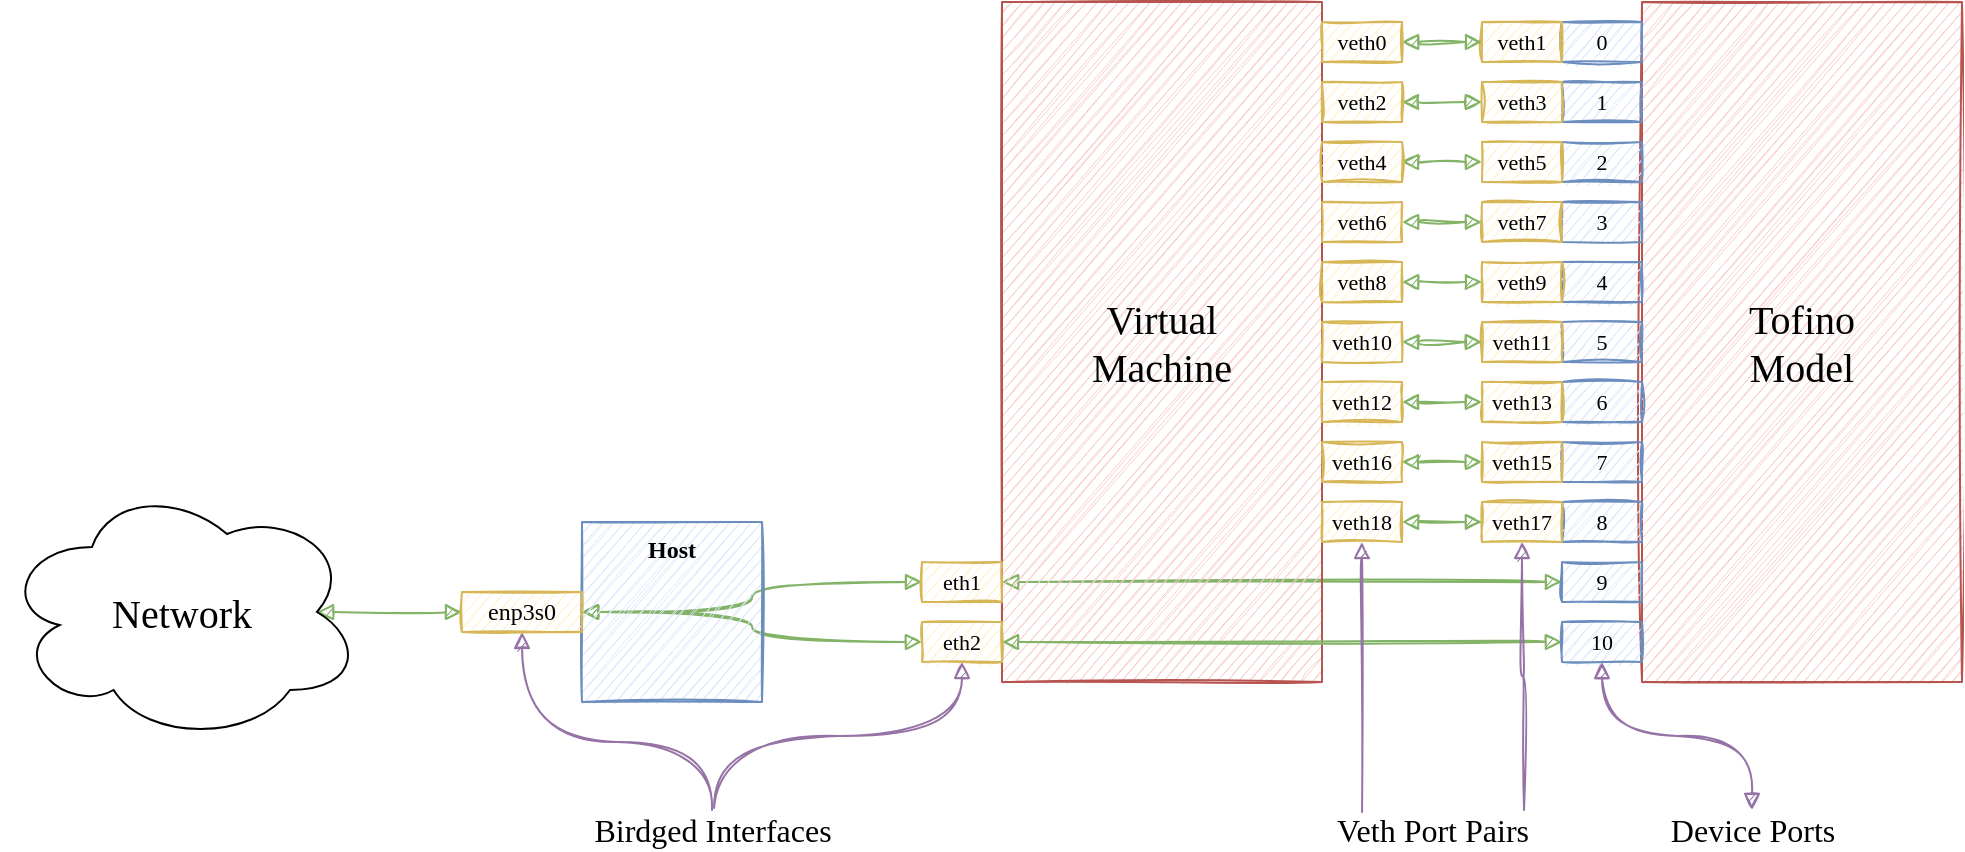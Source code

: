 <mxfile version="15.9.6" type="device"><diagram id="R2SmK9yDAAl1O6HHdOQu" name="Page-1"><mxGraphModel dx="1321" dy="1105" grid="1" gridSize="10" guides="1" tooltips="1" connect="1" arrows="1" fold="1" page="1" pageScale="1" pageWidth="1169" pageHeight="827" math="0" shadow="0"><root><mxCell id="0"/><mxCell id="1" parent="0"/><mxCell id="PTSP-cN8h_Zprw_3CGfl-1" value="Tofino&lt;br style=&quot;font-size: 20px;&quot;&gt;Model" style="rounded=0;whiteSpace=wrap;html=1;fillColor=#f8cecc;strokeColor=#b85450;sketch=1;fontFamily=Exo;fontSource=https%3A%2F%2Ffonts.googleapis.com%2Fcss%3Ffamily%3DExo;fontStyle=0;fontSize=20;" vertex="1" parent="1"><mxGeometry x="950" width="160" height="340" as="geometry"/></mxCell><mxCell id="PTSP-cN8h_Zprw_3CGfl-2" value="8" style="rounded=0;whiteSpace=wrap;html=1;fillColor=#dae8fc;strokeColor=#6c8ebf;sketch=1;fontFamily=Exo;fontSource=https%3A%2F%2Ffonts.googleapis.com%2Fcss%3Ffamily%3DExo;strokeWidth=1;fontSize=11;" vertex="1" parent="1"><mxGeometry x="910" y="250" width="40" height="20" as="geometry"/></mxCell><mxCell id="PTSP-cN8h_Zprw_3CGfl-3" style="edgeStyle=orthogonalEdgeStyle;curved=1;rounded=0;sketch=1;orthogonalLoop=1;jettySize=auto;html=1;exitX=0;exitY=0.5;exitDx=0;exitDy=0;fontFamily=Exo;fontSource=https%3A%2F%2Ffonts.googleapis.com%2Fcss%3Ffamily%3DExo;fontSize=15;startArrow=block;startFill=1;endArrow=block;endFill=1;fillColor=#d5e8d4;strokeColor=#82b366;" edge="1" parent="1" source="PTSP-cN8h_Zprw_3CGfl-4" target="PTSP-cN8h_Zprw_3CGfl-18"><mxGeometry relative="1" as="geometry"/></mxCell><mxCell id="PTSP-cN8h_Zprw_3CGfl-4" value="9" style="rounded=0;whiteSpace=wrap;html=1;fillColor=#dae8fc;strokeColor=#6c8ebf;sketch=1;fontFamily=Exo;fontSource=https%3A%2F%2Ffonts.googleapis.com%2Fcss%3Ffamily%3DExo;strokeWidth=1;fontSize=11;" vertex="1" parent="1"><mxGeometry x="910" y="280" width="40" height="20" as="geometry"/></mxCell><mxCell id="PTSP-cN8h_Zprw_3CGfl-5" value="Virtual&lt;br style=&quot;font-size: 20px;&quot;&gt;Machine" style="rounded=0;whiteSpace=wrap;html=1;fillColor=#f8cecc;strokeColor=#b85450;sketch=1;fontFamily=Exo;fontSource=https%3A%2F%2Ffonts.googleapis.com%2Fcss%3Ffamily%3DExo;fontStyle=0;fontSize=20;" vertex="1" parent="1"><mxGeometry x="630" width="160" height="340" as="geometry"/></mxCell><mxCell id="PTSP-cN8h_Zprw_3CGfl-6" value="0" style="rounded=0;whiteSpace=wrap;html=1;fillColor=#dae8fc;strokeColor=#6c8ebf;sketch=1;fontFamily=Exo;fontSource=https%3A%2F%2Ffonts.googleapis.com%2Fcss%3Ffamily%3DExo;strokeWidth=1;fontSize=11;" vertex="1" parent="1"><mxGeometry x="910" y="10" width="40" height="20" as="geometry"/></mxCell><mxCell id="PTSP-cN8h_Zprw_3CGfl-7" value="1" style="rounded=0;whiteSpace=wrap;html=1;fillColor=#dae8fc;strokeColor=#6c8ebf;sketch=1;fontFamily=Exo;fontSource=https%3A%2F%2Ffonts.googleapis.com%2Fcss%3Ffamily%3DExo;strokeWidth=1;fontSize=11;" vertex="1" parent="1"><mxGeometry x="910" y="40" width="40" height="20" as="geometry"/></mxCell><mxCell id="PTSP-cN8h_Zprw_3CGfl-8" value="2" style="rounded=0;whiteSpace=wrap;html=1;fillColor=#dae8fc;strokeColor=#6c8ebf;sketch=1;fontFamily=Exo;fontSource=https%3A%2F%2Ffonts.googleapis.com%2Fcss%3Ffamily%3DExo;strokeWidth=1;fontSize=11;" vertex="1" parent="1"><mxGeometry x="910" y="70" width="40" height="20" as="geometry"/></mxCell><mxCell id="PTSP-cN8h_Zprw_3CGfl-9" value="3" style="rounded=0;whiteSpace=wrap;html=1;fillColor=#dae8fc;strokeColor=#6c8ebf;sketch=1;fontFamily=Exo;fontSource=https%3A%2F%2Ffonts.googleapis.com%2Fcss%3Ffamily%3DExo;strokeWidth=1;fontSize=11;" vertex="1" parent="1"><mxGeometry x="910" y="100" width="40" height="20" as="geometry"/></mxCell><mxCell id="PTSP-cN8h_Zprw_3CGfl-10" value="4" style="rounded=0;whiteSpace=wrap;html=1;fillColor=#dae8fc;strokeColor=#6c8ebf;sketch=1;fontFamily=Exo;fontSource=https%3A%2F%2Ffonts.googleapis.com%2Fcss%3Ffamily%3DExo;strokeWidth=1;fontSize=11;" vertex="1" parent="1"><mxGeometry x="910" y="130" width="40" height="20" as="geometry"/></mxCell><mxCell id="PTSP-cN8h_Zprw_3CGfl-11" value="5" style="rounded=0;whiteSpace=wrap;html=1;fillColor=#dae8fc;strokeColor=#6c8ebf;sketch=1;fontFamily=Exo;fontSource=https%3A%2F%2Ffonts.googleapis.com%2Fcss%3Ffamily%3DExo;strokeWidth=1;fontSize=11;" vertex="1" parent="1"><mxGeometry x="910" y="160" width="40" height="20" as="geometry"/></mxCell><mxCell id="PTSP-cN8h_Zprw_3CGfl-12" value="6" style="rounded=0;whiteSpace=wrap;html=1;fillColor=#dae8fc;strokeColor=#6c8ebf;sketch=1;fontFamily=Exo;fontSource=https%3A%2F%2Ffonts.googleapis.com%2Fcss%3Ffamily%3DExo;strokeWidth=1;fontSize=11;" vertex="1" parent="1"><mxGeometry x="910" y="190" width="40" height="20" as="geometry"/></mxCell><mxCell id="PTSP-cN8h_Zprw_3CGfl-13" value="7" style="rounded=0;whiteSpace=wrap;html=1;fillColor=#dae8fc;strokeColor=#6c8ebf;sketch=1;fontFamily=Exo;fontSource=https%3A%2F%2Ffonts.googleapis.com%2Fcss%3Ffamily%3DExo;strokeWidth=1;fontSize=11;" vertex="1" parent="1"><mxGeometry x="910" y="220" width="40" height="20" as="geometry"/></mxCell><mxCell id="PTSP-cN8h_Zprw_3CGfl-14" style="edgeStyle=orthogonalEdgeStyle;curved=1;rounded=0;sketch=1;orthogonalLoop=1;jettySize=auto;html=1;exitX=0;exitY=0.5;exitDx=0;exitDy=0;entryX=1;entryY=0.5;entryDx=0;entryDy=0;fontFamily=Exo;fontSource=https%3A%2F%2Ffonts.googleapis.com%2Fcss%3Ffamily%3DExo;fontSize=15;startArrow=block;startFill=1;endArrow=block;endFill=1;fillColor=#d5e8d4;strokeColor=#82b366;" edge="1" parent="1" source="PTSP-cN8h_Zprw_3CGfl-15" target="PTSP-cN8h_Zprw_3CGfl-28"><mxGeometry relative="1" as="geometry"/></mxCell><mxCell id="PTSP-cN8h_Zprw_3CGfl-52" style="edgeStyle=orthogonalEdgeStyle;curved=1;rounded=0;sketch=1;orthogonalLoop=1;jettySize=auto;html=1;exitX=0.5;exitY=1;exitDx=0;exitDy=0;fontFamily=Exo;fontSource=https%3A%2F%2Ffonts.googleapis.com%2Fcss%3Ffamily%3DExo;fontSize=20;startArrow=block;startFill=1;endArrow=block;endFill=1;fillColor=#e1d5e7;strokeColor=#9673a6;" edge="1" parent="1" source="PTSP-cN8h_Zprw_3CGfl-15" target="PTSP-cN8h_Zprw_3CGfl-51"><mxGeometry relative="1" as="geometry"/></mxCell><mxCell id="PTSP-cN8h_Zprw_3CGfl-15" value="10" style="rounded=0;whiteSpace=wrap;html=1;fillColor=#dae8fc;strokeColor=#6c8ebf;sketch=1;fontFamily=Exo;fontSource=https%3A%2F%2Ffonts.googleapis.com%2Fcss%3Ffamily%3DExo;strokeWidth=1;fontSize=11;" vertex="1" parent="1"><mxGeometry x="910" y="310" width="40" height="20" as="geometry"/></mxCell><mxCell id="PTSP-cN8h_Zprw_3CGfl-60" style="edgeStyle=orthogonalEdgeStyle;curved=1;rounded=0;sketch=1;orthogonalLoop=1;jettySize=auto;html=1;exitX=0.5;exitY=1;exitDx=0;exitDy=0;entryX=0.854;entryY=0;entryDx=0;entryDy=0;entryPerimeter=0;fontFamily=Exo;fontSource=https%3A%2F%2Ffonts.googleapis.com%2Fcss%3Ffamily%3DExo;fontSize=16;startArrow=block;startFill=1;endArrow=none;endFill=0;fillColor=#e1d5e7;strokeColor=#9673a6;" edge="1" parent="1" source="PTSP-cN8h_Zprw_3CGfl-16" target="PTSP-cN8h_Zprw_3CGfl-53"><mxGeometry relative="1" as="geometry"/></mxCell><mxCell id="PTSP-cN8h_Zprw_3CGfl-16" value="veth17" style="rounded=0;whiteSpace=wrap;html=1;fillColor=#fff2cc;strokeColor=#d6b656;sketch=1;fontFamily=Exo;fontSource=https%3A%2F%2Ffonts.googleapis.com%2Fcss%3Ffamily%3DExo;strokeWidth=1;fontSize=11;" vertex="1" parent="1"><mxGeometry x="870" y="250" width="40" height="20" as="geometry"/></mxCell><mxCell id="PTSP-cN8h_Zprw_3CGfl-17" style="edgeStyle=orthogonalEdgeStyle;curved=1;rounded=0;sketch=1;orthogonalLoop=1;jettySize=auto;html=1;exitX=0;exitY=0.5;exitDx=0;exitDy=0;entryX=1;entryY=0.5;entryDx=0;entryDy=0;fontFamily=Exo;fontSource=https%3A%2F%2Ffonts.googleapis.com%2Fcss%3Ffamily%3DExo;fontSize=11;startArrow=block;startFill=1;endArrow=block;endFill=1;strokeWidth=1;fillColor=#d5e8d4;strokeColor=#82b366;" edge="1" parent="1" source="PTSP-cN8h_Zprw_3CGfl-18" target="PTSP-cN8h_Zprw_3CGfl-48"><mxGeometry relative="1" as="geometry"/></mxCell><mxCell id="PTSP-cN8h_Zprw_3CGfl-18" value="eth1" style="rounded=0;whiteSpace=wrap;html=1;fillColor=#fff2cc;strokeColor=#d6b656;sketch=1;fontFamily=Exo;fontSource=https%3A%2F%2Ffonts.googleapis.com%2Fcss%3Ffamily%3DExo;fontSize=11;" vertex="1" parent="1"><mxGeometry x="590" y="280" width="40" height="20" as="geometry"/></mxCell><mxCell id="PTSP-cN8h_Zprw_3CGfl-19" value="veth1" style="rounded=0;whiteSpace=wrap;html=1;fillColor=#fff2cc;strokeColor=#d6b656;sketch=1;fontFamily=Exo;fontSource=https%3A%2F%2Ffonts.googleapis.com%2Fcss%3Ffamily%3DExo;strokeWidth=1;fontSize=11;" vertex="1" parent="1"><mxGeometry x="870" y="10" width="40" height="20" as="geometry"/></mxCell><mxCell id="PTSP-cN8h_Zprw_3CGfl-20" value="veth3" style="rounded=0;whiteSpace=wrap;html=1;fillColor=#fff2cc;strokeColor=#d6b656;sketch=1;fontFamily=Exo;fontSource=https%3A%2F%2Ffonts.googleapis.com%2Fcss%3Ffamily%3DExo;strokeWidth=1;fontSize=11;" vertex="1" parent="1"><mxGeometry x="870" y="40" width="40" height="20" as="geometry"/></mxCell><mxCell id="PTSP-cN8h_Zprw_3CGfl-21" value="veth5" style="rounded=0;whiteSpace=wrap;html=1;fillColor=#fff2cc;strokeColor=#d6b656;sketch=1;fontFamily=Exo;fontSource=https%3A%2F%2Ffonts.googleapis.com%2Fcss%3Ffamily%3DExo;strokeWidth=1;fontSize=11;" vertex="1" parent="1"><mxGeometry x="870" y="70" width="40" height="20" as="geometry"/></mxCell><mxCell id="PTSP-cN8h_Zprw_3CGfl-22" value="veth7" style="rounded=0;whiteSpace=wrap;html=1;fillColor=#fff2cc;strokeColor=#d6b656;sketch=1;fontFamily=Exo;fontSource=https%3A%2F%2Ffonts.googleapis.com%2Fcss%3Ffamily%3DExo;strokeWidth=1;fontSize=11;" vertex="1" parent="1"><mxGeometry x="870" y="100" width="40" height="20" as="geometry"/></mxCell><mxCell id="PTSP-cN8h_Zprw_3CGfl-23" value="veth9" style="rounded=0;whiteSpace=wrap;html=1;fillColor=#fff2cc;strokeColor=#d6b656;sketch=1;fontFamily=Exo;fontSource=https%3A%2F%2Ffonts.googleapis.com%2Fcss%3Ffamily%3DExo;strokeWidth=1;fontSize=11;" vertex="1" parent="1"><mxGeometry x="870" y="130" width="40" height="20" as="geometry"/></mxCell><mxCell id="PTSP-cN8h_Zprw_3CGfl-24" value="veth11" style="rounded=0;whiteSpace=wrap;html=1;fillColor=#fff2cc;strokeColor=#d6b656;sketch=1;fontFamily=Exo;fontSource=https%3A%2F%2Ffonts.googleapis.com%2Fcss%3Ffamily%3DExo;strokeWidth=1;fontSize=11;" vertex="1" parent="1"><mxGeometry x="870" y="160" width="40" height="20" as="geometry"/></mxCell><mxCell id="PTSP-cN8h_Zprw_3CGfl-25" value="veth13" style="rounded=0;whiteSpace=wrap;html=1;fillColor=#fff2cc;strokeColor=#d6b656;sketch=1;fontFamily=Exo;fontSource=https%3A%2F%2Ffonts.googleapis.com%2Fcss%3Ffamily%3DExo;strokeWidth=1;fontSize=11;" vertex="1" parent="1"><mxGeometry x="870" y="190" width="40" height="20" as="geometry"/></mxCell><mxCell id="PTSP-cN8h_Zprw_3CGfl-26" value="veth15" style="rounded=0;whiteSpace=wrap;html=1;fillColor=#fff2cc;strokeColor=#d6b656;sketch=1;fontFamily=Exo;fontSource=https%3A%2F%2Ffonts.googleapis.com%2Fcss%3Ffamily%3DExo;strokeWidth=1;fontSize=11;" vertex="1" parent="1"><mxGeometry x="870" y="220" width="40" height="20" as="geometry"/></mxCell><mxCell id="PTSP-cN8h_Zprw_3CGfl-27" style="edgeStyle=orthogonalEdgeStyle;curved=1;rounded=0;sketch=1;orthogonalLoop=1;jettySize=auto;html=1;exitX=0;exitY=0.5;exitDx=0;exitDy=0;entryX=1;entryY=0.5;entryDx=0;entryDy=0;fontFamily=Exo;fontSource=https%3A%2F%2Ffonts.googleapis.com%2Fcss%3Ffamily%3DExo;fontSize=11;startArrow=block;startFill=1;endArrow=block;endFill=1;strokeWidth=1;fillColor=#d5e8d4;strokeColor=#82b366;" edge="1" parent="1" source="PTSP-cN8h_Zprw_3CGfl-28" target="PTSP-cN8h_Zprw_3CGfl-48"><mxGeometry relative="1" as="geometry"/></mxCell><mxCell id="PTSP-cN8h_Zprw_3CGfl-58" style="edgeStyle=orthogonalEdgeStyle;curved=1;rounded=0;sketch=1;orthogonalLoop=1;jettySize=auto;html=1;exitX=0.5;exitY=1;exitDx=0;exitDy=0;entryX=0.507;entryY=-0.05;entryDx=0;entryDy=0;entryPerimeter=0;fontFamily=Exo;fontSource=https%3A%2F%2Ffonts.googleapis.com%2Fcss%3Ffamily%3DExo;fontSize=16;startArrow=block;startFill=1;endArrow=none;endFill=0;fillColor=#e1d5e7;strokeColor=#9673a6;" edge="1" parent="1" source="PTSP-cN8h_Zprw_3CGfl-28" target="PTSP-cN8h_Zprw_3CGfl-56"><mxGeometry relative="1" as="geometry"><Array as="points"><mxPoint x="610" y="367"/><mxPoint x="486" y="367"/></Array></mxGeometry></mxCell><mxCell id="PTSP-cN8h_Zprw_3CGfl-28" value="eth2" style="rounded=0;whiteSpace=wrap;html=1;fillColor=#fff2cc;strokeColor=#d6b656;sketch=1;fontFamily=Exo;fontSource=https%3A%2F%2Ffonts.googleapis.com%2Fcss%3Ffamily%3DExo;fontSize=11;" vertex="1" parent="1"><mxGeometry x="590" y="310" width="40" height="20" as="geometry"/></mxCell><mxCell id="PTSP-cN8h_Zprw_3CGfl-29" style="edgeStyle=orthogonalEdgeStyle;curved=1;rounded=0;sketch=1;orthogonalLoop=1;jettySize=auto;html=1;exitX=1;exitY=0.5;exitDx=0;exitDy=0;entryX=0;entryY=0.5;entryDx=0;entryDy=0;fontFamily=Exo;fontSource=https%3A%2F%2Ffonts.googleapis.com%2Fcss%3Ffamily%3DExo;fontSize=11;fillColor=#d5e8d4;strokeColor=#82b366;startArrow=block;startFill=1;endArrow=block;endFill=1;strokeWidth=1;" edge="1" parent="1" source="PTSP-cN8h_Zprw_3CGfl-30" target="PTSP-cN8h_Zprw_3CGfl-16"><mxGeometry relative="1" as="geometry"/></mxCell><mxCell id="PTSP-cN8h_Zprw_3CGfl-59" style="edgeStyle=orthogonalEdgeStyle;curved=1;rounded=0;sketch=1;orthogonalLoop=1;jettySize=auto;html=1;exitX=0.5;exitY=1;exitDx=0;exitDy=0;entryX=0.231;entryY=0.05;entryDx=0;entryDy=0;entryPerimeter=0;fontFamily=Exo;fontSource=https%3A%2F%2Ffonts.googleapis.com%2Fcss%3Ffamily%3DExo;fontSize=16;startArrow=block;startFill=1;endArrow=none;endFill=0;fillColor=#e1d5e7;strokeColor=#9673a6;" edge="1" parent="1" source="PTSP-cN8h_Zprw_3CGfl-30" target="PTSP-cN8h_Zprw_3CGfl-53"><mxGeometry relative="1" as="geometry"/></mxCell><mxCell id="PTSP-cN8h_Zprw_3CGfl-30" value="veth18" style="rounded=0;whiteSpace=wrap;html=1;fillColor=#fff2cc;strokeColor=#d6b656;sketch=1;fontFamily=Exo;fontSource=https%3A%2F%2Ffonts.googleapis.com%2Fcss%3Ffamily%3DExo;strokeWidth=1;fontSize=11;" vertex="1" parent="1"><mxGeometry x="790" y="250" width="40" height="20" as="geometry"/></mxCell><mxCell id="PTSP-cN8h_Zprw_3CGfl-31" style="edgeStyle=orthogonalEdgeStyle;curved=1;rounded=0;sketch=1;orthogonalLoop=1;jettySize=auto;html=1;exitX=1;exitY=0.5;exitDx=0;exitDy=0;entryX=0;entryY=0.5;entryDx=0;entryDy=0;fontFamily=Exo;fontSource=https%3A%2F%2Ffonts.googleapis.com%2Fcss%3Ffamily%3DExo;fontSize=11;fillColor=#d5e8d4;strokeColor=#82b366;startArrow=block;startFill=1;endArrow=block;endFill=1;strokeWidth=1;" edge="1" parent="1" source="PTSP-cN8h_Zprw_3CGfl-32" target="PTSP-cN8h_Zprw_3CGfl-19"><mxGeometry relative="1" as="geometry"/></mxCell><mxCell id="PTSP-cN8h_Zprw_3CGfl-32" value="veth0" style="rounded=0;whiteSpace=wrap;html=1;fillColor=#fff2cc;strokeColor=#d6b656;sketch=1;fontFamily=Exo;fontSource=https%3A%2F%2Ffonts.googleapis.com%2Fcss%3Ffamily%3DExo;strokeWidth=1;fontSize=11;" vertex="1" parent="1"><mxGeometry x="790" y="10" width="40" height="20" as="geometry"/></mxCell><mxCell id="PTSP-cN8h_Zprw_3CGfl-33" style="edgeStyle=orthogonalEdgeStyle;curved=1;rounded=0;sketch=1;orthogonalLoop=1;jettySize=auto;html=1;exitX=1;exitY=0.5;exitDx=0;exitDy=0;fontFamily=Exo;fontSource=https%3A%2F%2Ffonts.googleapis.com%2Fcss%3Ffamily%3DExo;fontSize=11;fillColor=#d5e8d4;strokeColor=#82b366;startArrow=block;startFill=1;endArrow=block;endFill=1;strokeWidth=1;" edge="1" parent="1" source="PTSP-cN8h_Zprw_3CGfl-34" target="PTSP-cN8h_Zprw_3CGfl-20"><mxGeometry relative="1" as="geometry"/></mxCell><mxCell id="PTSP-cN8h_Zprw_3CGfl-34" value="veth2" style="rounded=0;whiteSpace=wrap;html=1;fillColor=#fff2cc;strokeColor=#d6b656;sketch=1;fontFamily=Exo;fontSource=https%3A%2F%2Ffonts.googleapis.com%2Fcss%3Ffamily%3DExo;strokeWidth=1;fontSize=11;" vertex="1" parent="1"><mxGeometry x="790" y="40" width="40" height="20" as="geometry"/></mxCell><mxCell id="PTSP-cN8h_Zprw_3CGfl-35" style="edgeStyle=orthogonalEdgeStyle;curved=1;rounded=0;sketch=1;orthogonalLoop=1;jettySize=auto;html=1;exitX=1;exitY=0.5;exitDx=0;exitDy=0;entryX=0;entryY=0.5;entryDx=0;entryDy=0;fontFamily=Exo;fontSource=https%3A%2F%2Ffonts.googleapis.com%2Fcss%3Ffamily%3DExo;fontSize=11;fillColor=#d5e8d4;strokeColor=#82b366;startArrow=block;startFill=1;endArrow=block;endFill=1;strokeWidth=1;" edge="1" parent="1" source="PTSP-cN8h_Zprw_3CGfl-36" target="PTSP-cN8h_Zprw_3CGfl-21"><mxGeometry relative="1" as="geometry"/></mxCell><mxCell id="PTSP-cN8h_Zprw_3CGfl-36" value="veth4" style="rounded=0;whiteSpace=wrap;html=1;fillColor=#fff2cc;strokeColor=#d6b656;sketch=1;fontFamily=Exo;fontSource=https%3A%2F%2Ffonts.googleapis.com%2Fcss%3Ffamily%3DExo;strokeWidth=1;fontSize=11;" vertex="1" parent="1"><mxGeometry x="790" y="70" width="40" height="20" as="geometry"/></mxCell><mxCell id="PTSP-cN8h_Zprw_3CGfl-37" style="edgeStyle=orthogonalEdgeStyle;curved=1;rounded=0;sketch=1;orthogonalLoop=1;jettySize=auto;html=1;exitX=1;exitY=0.5;exitDx=0;exitDy=0;entryX=0;entryY=0.5;entryDx=0;entryDy=0;fontFamily=Exo;fontSource=https%3A%2F%2Ffonts.googleapis.com%2Fcss%3Ffamily%3DExo;fontSize=11;fillColor=#d5e8d4;strokeColor=#82b366;startArrow=block;startFill=1;endArrow=block;endFill=1;strokeWidth=1;" edge="1" parent="1" source="PTSP-cN8h_Zprw_3CGfl-38" target="PTSP-cN8h_Zprw_3CGfl-22"><mxGeometry relative="1" as="geometry"/></mxCell><mxCell id="PTSP-cN8h_Zprw_3CGfl-38" value="veth6" style="rounded=0;whiteSpace=wrap;html=1;fillColor=#fff2cc;strokeColor=#d6b656;sketch=1;fontFamily=Exo;fontSource=https%3A%2F%2Ffonts.googleapis.com%2Fcss%3Ffamily%3DExo;strokeWidth=1;fontSize=11;" vertex="1" parent="1"><mxGeometry x="790" y="100" width="40" height="20" as="geometry"/></mxCell><mxCell id="PTSP-cN8h_Zprw_3CGfl-39" style="edgeStyle=orthogonalEdgeStyle;curved=1;rounded=0;sketch=1;orthogonalLoop=1;jettySize=auto;html=1;exitX=1;exitY=0.5;exitDx=0;exitDy=0;entryX=0;entryY=0.5;entryDx=0;entryDy=0;fontFamily=Exo;fontSource=https%3A%2F%2Ffonts.googleapis.com%2Fcss%3Ffamily%3DExo;fontSize=11;fillColor=#d5e8d4;strokeColor=#82b366;startArrow=block;startFill=1;endArrow=block;endFill=1;strokeWidth=1;" edge="1" parent="1" source="PTSP-cN8h_Zprw_3CGfl-40" target="PTSP-cN8h_Zprw_3CGfl-23"><mxGeometry relative="1" as="geometry"/></mxCell><mxCell id="PTSP-cN8h_Zprw_3CGfl-40" value="veth8" style="rounded=0;whiteSpace=wrap;html=1;fillColor=#fff2cc;strokeColor=#d6b656;sketch=1;fontFamily=Exo;fontSource=https%3A%2F%2Ffonts.googleapis.com%2Fcss%3Ffamily%3DExo;strokeWidth=1;fontSize=11;" vertex="1" parent="1"><mxGeometry x="790" y="130" width="40" height="20" as="geometry"/></mxCell><mxCell id="PTSP-cN8h_Zprw_3CGfl-41" style="edgeStyle=orthogonalEdgeStyle;curved=1;rounded=0;sketch=1;orthogonalLoop=1;jettySize=auto;html=1;exitX=1;exitY=0.5;exitDx=0;exitDy=0;fontFamily=Exo;fontSource=https%3A%2F%2Ffonts.googleapis.com%2Fcss%3Ffamily%3DExo;fontSize=11;fillColor=#d5e8d4;strokeColor=#82b366;startArrow=block;startFill=1;endArrow=block;endFill=1;strokeWidth=1;" edge="1" parent="1" source="PTSP-cN8h_Zprw_3CGfl-42" target="PTSP-cN8h_Zprw_3CGfl-24"><mxGeometry relative="1" as="geometry"/></mxCell><mxCell id="PTSP-cN8h_Zprw_3CGfl-42" value="veth10" style="rounded=0;whiteSpace=wrap;html=1;fillColor=#fff2cc;strokeColor=#d6b656;sketch=1;fontFamily=Exo;fontSource=https%3A%2F%2Ffonts.googleapis.com%2Fcss%3Ffamily%3DExo;strokeWidth=1;fontSize=11;" vertex="1" parent="1"><mxGeometry x="790" y="160" width="40" height="20" as="geometry"/></mxCell><mxCell id="PTSP-cN8h_Zprw_3CGfl-43" style="edgeStyle=orthogonalEdgeStyle;curved=1;rounded=0;sketch=1;orthogonalLoop=1;jettySize=auto;html=1;exitX=1;exitY=0.5;exitDx=0;exitDy=0;fontFamily=Exo;fontSource=https%3A%2F%2Ffonts.googleapis.com%2Fcss%3Ffamily%3DExo;fontSize=11;fillColor=#d5e8d4;strokeColor=#82b366;startArrow=block;startFill=1;endArrow=block;endFill=1;strokeWidth=1;" edge="1" parent="1" source="PTSP-cN8h_Zprw_3CGfl-44" target="PTSP-cN8h_Zprw_3CGfl-25"><mxGeometry relative="1" as="geometry"/></mxCell><mxCell id="PTSP-cN8h_Zprw_3CGfl-44" value="veth12" style="rounded=0;whiteSpace=wrap;html=1;fillColor=#fff2cc;strokeColor=#d6b656;sketch=1;fontFamily=Exo;fontSource=https%3A%2F%2Ffonts.googleapis.com%2Fcss%3Ffamily%3DExo;strokeWidth=1;fontSize=11;" vertex="1" parent="1"><mxGeometry x="790" y="190" width="40" height="20" as="geometry"/></mxCell><mxCell id="PTSP-cN8h_Zprw_3CGfl-45" style="edgeStyle=orthogonalEdgeStyle;curved=1;rounded=0;sketch=1;orthogonalLoop=1;jettySize=auto;html=1;exitX=1;exitY=0.5;exitDx=0;exitDy=0;entryX=0;entryY=0.5;entryDx=0;entryDy=0;fontFamily=Exo;fontSource=https%3A%2F%2Ffonts.googleapis.com%2Fcss%3Ffamily%3DExo;fontSize=11;fillColor=#d5e8d4;strokeColor=#82b366;startArrow=block;startFill=1;endArrow=block;endFill=1;strokeWidth=1;" edge="1" parent="1" source="PTSP-cN8h_Zprw_3CGfl-46" target="PTSP-cN8h_Zprw_3CGfl-26"><mxGeometry relative="1" as="geometry"/></mxCell><mxCell id="PTSP-cN8h_Zprw_3CGfl-46" value="veth16" style="rounded=0;whiteSpace=wrap;html=1;fillColor=#fff2cc;strokeColor=#d6b656;sketch=1;fontFamily=Exo;fontSource=https%3A%2F%2Ffonts.googleapis.com%2Fcss%3Ffamily%3DExo;strokeWidth=1;fontSize=11;" vertex="1" parent="1"><mxGeometry x="790" y="220" width="40" height="20" as="geometry"/></mxCell><mxCell id="PTSP-cN8h_Zprw_3CGfl-47" value="Host" style="rounded=0;whiteSpace=wrap;html=1;fillColor=#dae8fc;strokeColor=#6c8ebf;sketch=1;fontFamily=Exo;fontSource=https%3A%2F%2Ffonts.googleapis.com%2Fcss%3Ffamily%3DExo;fontStyle=1;verticalAlign=top;" vertex="1" parent="1"><mxGeometry x="420" y="260" width="90" height="90" as="geometry"/></mxCell><mxCell id="PTSP-cN8h_Zprw_3CGfl-50" style="edgeStyle=orthogonalEdgeStyle;rounded=0;orthogonalLoop=1;jettySize=auto;html=1;exitX=0;exitY=0.5;exitDx=0;exitDy=0;entryX=0.875;entryY=0.5;entryDx=0;entryDy=0;entryPerimeter=0;fontFamily=Exo;fontSource=https%3A%2F%2Ffonts.googleapis.com%2Fcss%3Ffamily%3DExo;fontSize=20;sketch=1;curved=1;startArrow=block;startFill=1;endArrow=block;endFill=1;fillColor=#d5e8d4;strokeColor=#82b366;" edge="1" parent="1" source="PTSP-cN8h_Zprw_3CGfl-48" target="PTSP-cN8h_Zprw_3CGfl-49"><mxGeometry relative="1" as="geometry"/></mxCell><mxCell id="PTSP-cN8h_Zprw_3CGfl-57" style="edgeStyle=orthogonalEdgeStyle;curved=1;rounded=0;sketch=1;orthogonalLoop=1;jettySize=auto;html=1;exitX=0.5;exitY=1;exitDx=0;exitDy=0;fontFamily=Exo;fontSource=https%3A%2F%2Ffonts.googleapis.com%2Fcss%3Ffamily%3DExo;fontSize=16;startArrow=block;startFill=1;endArrow=none;endFill=0;fillColor=#e1d5e7;strokeColor=#9673a6;" edge="1" parent="1" source="PTSP-cN8h_Zprw_3CGfl-48" target="PTSP-cN8h_Zprw_3CGfl-56"><mxGeometry relative="1" as="geometry"><Array as="points"><mxPoint x="390" y="370"/><mxPoint x="485" y="370"/></Array></mxGeometry></mxCell><mxCell id="PTSP-cN8h_Zprw_3CGfl-48" value="enp3s0" style="rounded=0;whiteSpace=wrap;html=1;fillColor=#fff2cc;strokeColor=#d6b656;sketch=1;fontFamily=Exo;fontSource=https%3A%2F%2Ffonts.googleapis.com%2Fcss%3Ffamily%3DExo;" vertex="1" parent="1"><mxGeometry x="360" y="295" width="60" height="20" as="geometry"/></mxCell><mxCell id="PTSP-cN8h_Zprw_3CGfl-49" value="Network" style="ellipse;shape=cloud;whiteSpace=wrap;html=1;fontFamily=Exo;fontSource=https%3A%2F%2Ffonts.googleapis.com%2Fcss%3Ffamily%3DExo;fontSize=20;" vertex="1" parent="1"><mxGeometry x="130" y="240" width="180" height="130" as="geometry"/></mxCell><mxCell id="PTSP-cN8h_Zprw_3CGfl-51" value="Device Ports" style="text;html=1;align=center;verticalAlign=middle;resizable=0;points=[];autosize=1;strokeColor=none;fillColor=none;fontSize=16;fontFamily=Exo;" vertex="1" parent="1"><mxGeometry x="950" y="404" width="110" height="20" as="geometry"/></mxCell><mxCell id="PTSP-cN8h_Zprw_3CGfl-53" value="Veth Port Pairs" style="text;html=1;align=center;verticalAlign=middle;resizable=0;points=[];autosize=1;strokeColor=none;fillColor=none;fontSize=16;fontFamily=Exo;" vertex="1" parent="1"><mxGeometry x="780" y="404" width="130" height="20" as="geometry"/></mxCell><mxCell id="PTSP-cN8h_Zprw_3CGfl-56" value="Birdged Interfaces" style="text;html=1;align=center;verticalAlign=middle;resizable=0;points=[];autosize=1;strokeColor=none;fillColor=none;fontSize=16;fontFamily=Exo;" vertex="1" parent="1"><mxGeometry x="410" y="404" width="150" height="20" as="geometry"/></mxCell></root></mxGraphModel></diagram></mxfile>